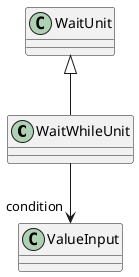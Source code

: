 @startuml
class WaitWhileUnit {
}
WaitUnit <|-- WaitWhileUnit
WaitWhileUnit --> "condition" ValueInput
@enduml
